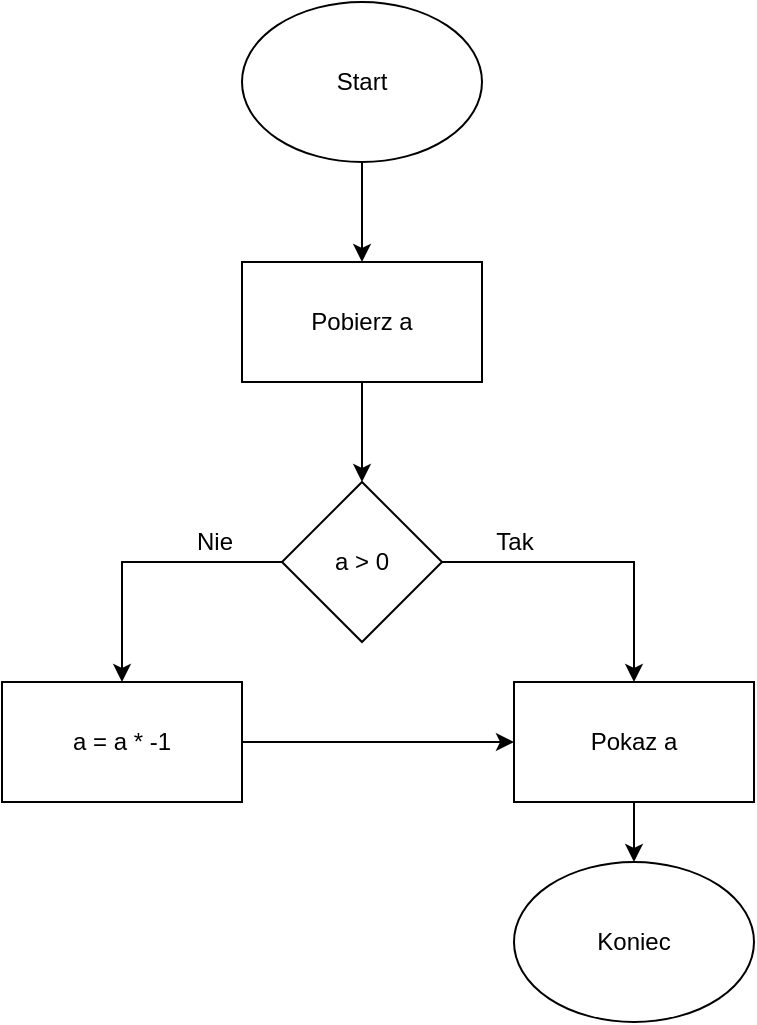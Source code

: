 <mxfile version="20.8.20" type="github">
  <diagram id="C5RBs43oDa-KdzZeNtuy" name="Page-1">
    <mxGraphModel dx="1434" dy="764" grid="1" gridSize="10" guides="1" tooltips="1" connect="1" arrows="1" fold="1" page="1" pageScale="1" pageWidth="827" pageHeight="1169" math="0" shadow="0">
      <root>
        <mxCell id="WIyWlLk6GJQsqaUBKTNV-0" />
        <mxCell id="WIyWlLk6GJQsqaUBKTNV-1" parent="WIyWlLk6GJQsqaUBKTNV-0" />
        <mxCell id="uq_z2yGRC9yY41pWaPdx-4" style="edgeStyle=orthogonalEdgeStyle;rounded=0;orthogonalLoop=1;jettySize=auto;html=1;entryX=0.5;entryY=0;entryDx=0;entryDy=0;" edge="1" parent="WIyWlLk6GJQsqaUBKTNV-1" source="uq_z2yGRC9yY41pWaPdx-0" target="uq_z2yGRC9yY41pWaPdx-3">
          <mxGeometry relative="1" as="geometry" />
        </mxCell>
        <mxCell id="uq_z2yGRC9yY41pWaPdx-0" value="Start" style="ellipse;whiteSpace=wrap;html=1;" vertex="1" parent="WIyWlLk6GJQsqaUBKTNV-1">
          <mxGeometry x="354" y="50" width="120" height="80" as="geometry" />
        </mxCell>
        <mxCell id="uq_z2yGRC9yY41pWaPdx-1" value="Koniec" style="ellipse;whiteSpace=wrap;html=1;" vertex="1" parent="WIyWlLk6GJQsqaUBKTNV-1">
          <mxGeometry x="490" y="480" width="120" height="80" as="geometry" />
        </mxCell>
        <mxCell id="uq_z2yGRC9yY41pWaPdx-6" style="edgeStyle=orthogonalEdgeStyle;rounded=0;orthogonalLoop=1;jettySize=auto;html=1;entryX=0.5;entryY=0;entryDx=0;entryDy=0;" edge="1" parent="WIyWlLk6GJQsqaUBKTNV-1" source="uq_z2yGRC9yY41pWaPdx-3" target="uq_z2yGRC9yY41pWaPdx-5">
          <mxGeometry relative="1" as="geometry" />
        </mxCell>
        <mxCell id="uq_z2yGRC9yY41pWaPdx-3" value="Pobierz a" style="whiteSpace=wrap;html=1;" vertex="1" parent="WIyWlLk6GJQsqaUBKTNV-1">
          <mxGeometry x="354" y="180" width="120" height="60" as="geometry" />
        </mxCell>
        <mxCell id="uq_z2yGRC9yY41pWaPdx-10" style="edgeStyle=orthogonalEdgeStyle;rounded=0;orthogonalLoop=1;jettySize=auto;html=1;" edge="1" parent="WIyWlLk6GJQsqaUBKTNV-1" source="uq_z2yGRC9yY41pWaPdx-5" target="uq_z2yGRC9yY41pWaPdx-8">
          <mxGeometry relative="1" as="geometry" />
        </mxCell>
        <mxCell id="uq_z2yGRC9yY41pWaPdx-14" style="edgeStyle=orthogonalEdgeStyle;rounded=0;orthogonalLoop=1;jettySize=auto;html=1;entryX=0.5;entryY=0;entryDx=0;entryDy=0;" edge="1" parent="WIyWlLk6GJQsqaUBKTNV-1" source="uq_z2yGRC9yY41pWaPdx-5" target="uq_z2yGRC9yY41pWaPdx-9">
          <mxGeometry relative="1" as="geometry">
            <mxPoint x="480" y="380" as="targetPoint" />
            <Array as="points">
              <mxPoint x="550" y="330" />
            </Array>
          </mxGeometry>
        </mxCell>
        <mxCell id="uq_z2yGRC9yY41pWaPdx-5" value="a &amp;gt; 0" style="rhombus;whiteSpace=wrap;html=1;" vertex="1" parent="WIyWlLk6GJQsqaUBKTNV-1">
          <mxGeometry x="374" y="290" width="80" height="80" as="geometry" />
        </mxCell>
        <mxCell id="uq_z2yGRC9yY41pWaPdx-13" style="edgeStyle=orthogonalEdgeStyle;rounded=0;orthogonalLoop=1;jettySize=auto;html=1;entryX=0;entryY=0.5;entryDx=0;entryDy=0;" edge="1" parent="WIyWlLk6GJQsqaUBKTNV-1" source="uq_z2yGRC9yY41pWaPdx-8" target="uq_z2yGRC9yY41pWaPdx-9">
          <mxGeometry relative="1" as="geometry" />
        </mxCell>
        <mxCell id="uq_z2yGRC9yY41pWaPdx-8" value="a = a * -1" style="rounded=0;whiteSpace=wrap;html=1;" vertex="1" parent="WIyWlLk6GJQsqaUBKTNV-1">
          <mxGeometry x="234" y="390" width="120" height="60" as="geometry" />
        </mxCell>
        <mxCell id="uq_z2yGRC9yY41pWaPdx-15" style="edgeStyle=orthogonalEdgeStyle;rounded=0;orthogonalLoop=1;jettySize=auto;html=1;entryX=0.5;entryY=0;entryDx=0;entryDy=0;" edge="1" parent="WIyWlLk6GJQsqaUBKTNV-1" source="uq_z2yGRC9yY41pWaPdx-9" target="uq_z2yGRC9yY41pWaPdx-1">
          <mxGeometry relative="1" as="geometry" />
        </mxCell>
        <mxCell id="uq_z2yGRC9yY41pWaPdx-9" value="Pokaz a" style="rounded=0;whiteSpace=wrap;html=1;" vertex="1" parent="WIyWlLk6GJQsqaUBKTNV-1">
          <mxGeometry x="490" y="390" width="120" height="60" as="geometry" />
        </mxCell>
        <mxCell id="uq_z2yGRC9yY41pWaPdx-16" value="Tak" style="text;html=1;align=center;verticalAlign=middle;resizable=0;points=[];autosize=1;strokeColor=none;fillColor=none;" vertex="1" parent="WIyWlLk6GJQsqaUBKTNV-1">
          <mxGeometry x="470" y="305" width="40" height="30" as="geometry" />
        </mxCell>
        <mxCell id="uq_z2yGRC9yY41pWaPdx-17" value="Nie" style="text;html=1;align=center;verticalAlign=middle;resizable=0;points=[];autosize=1;strokeColor=none;fillColor=none;" vertex="1" parent="WIyWlLk6GJQsqaUBKTNV-1">
          <mxGeometry x="320" y="305" width="40" height="30" as="geometry" />
        </mxCell>
      </root>
    </mxGraphModel>
  </diagram>
</mxfile>
